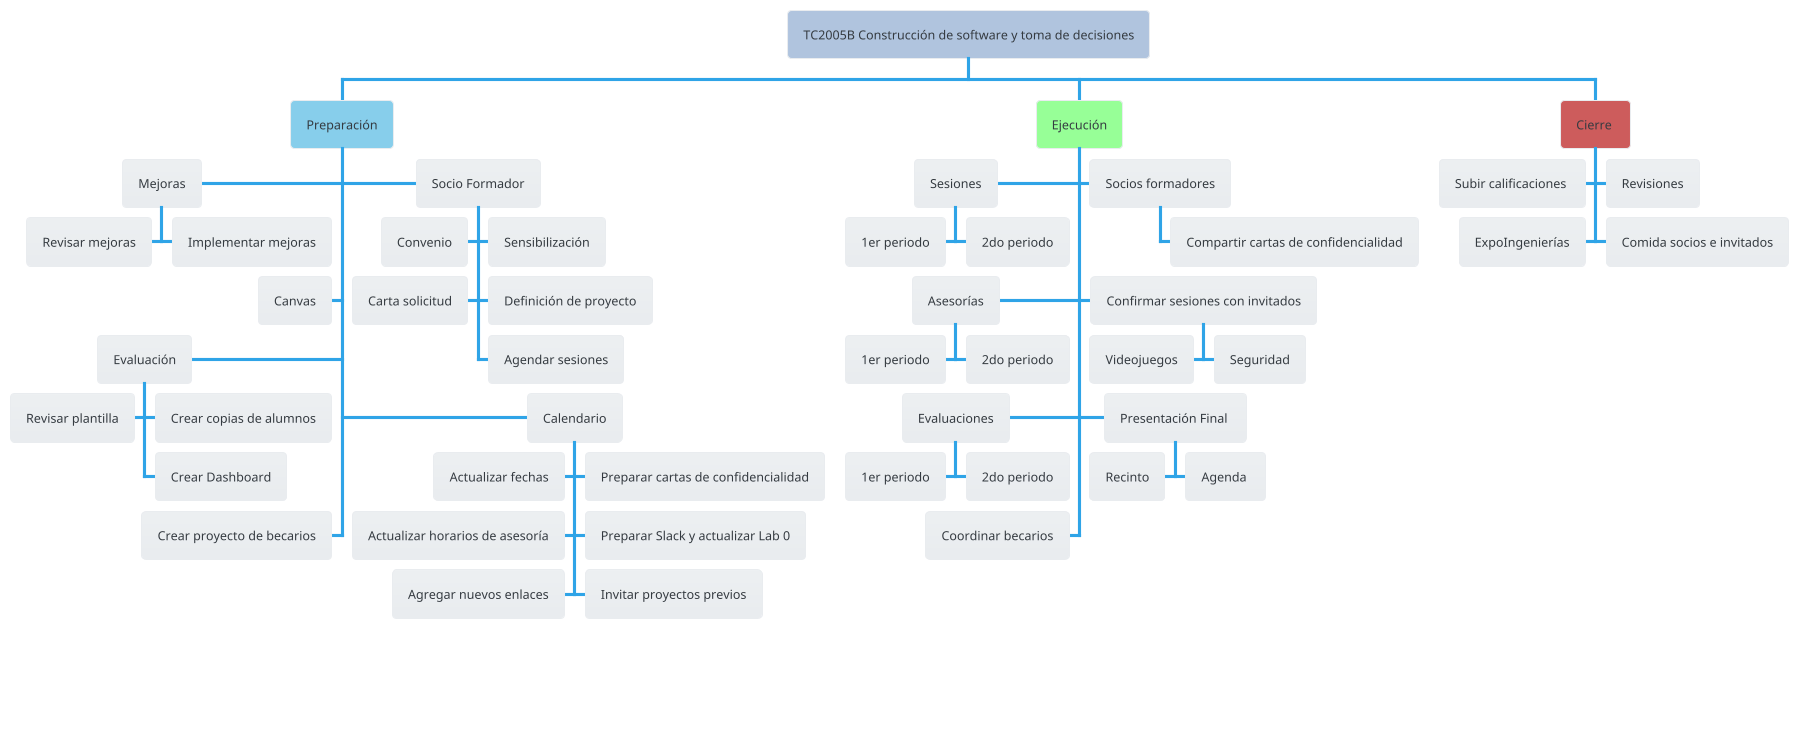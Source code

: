 @startwbs
!theme cerulean
*[#LightSteelBlue] TC2005B Construcción de software y toma de decisiones
**[#SkyBlue] Preparación
***< Mejoras
****< Revisar mejoras
**** Implementar mejoras
*** Socio Formador
**** Sensibilización
****< Convenio
****< Carta solicitud
**** Definición de proyecto
**** Agendar sesiones
*** Calendario
****< Actualizar fechas
****< Actualizar horarios de asesoría
****< Agregar nuevos enlaces
**** Preparar cartas de confidencialidad
**** Preparar Slack y actualizar Lab 0
**** Invitar proyectos previos
***< Canvas
***< Evaluación
****< Revisar plantilla
**** Crear copias de alumnos
**** Crear Dashboard
***< Crear proyecto de becarios
**[#PHYSICAL] Ejecución
***< Sesiones
****< 1er periodo
**** 2do periodo
***< Asesorías
****< 1er periodo
**** 2do periodo
***< Evaluaciones
****< 1er periodo
**** 2do periodo
***< Coordinar becarios
*** Socios formadores
**** Compartir cartas de confidencialidad
*** Confirmar sesiones con invitados
**** Seguridad
****< Videojuegos
*** Presentación Final 
****< Recinto
**** Agenda 
**[#IndianRed] Cierre 
*** Revisiones
***< Subir calificaciones 
***< ExpoIngenierías
*** Comida socios e invitados

center footer WBS V1.5 19/jul/24 Agregar ExpoIngenierías \n WBS V1.4 11/ene/24 Eliminar 2 talleres de invitados \n V1.3 8/ago/23 Agregar invitación de proyectos anteriores \n V1.2 6/jul/23 Agregar cartas de confidencialidad \n V1.1 28/jun/23 Revisión mayor 
@endwbs